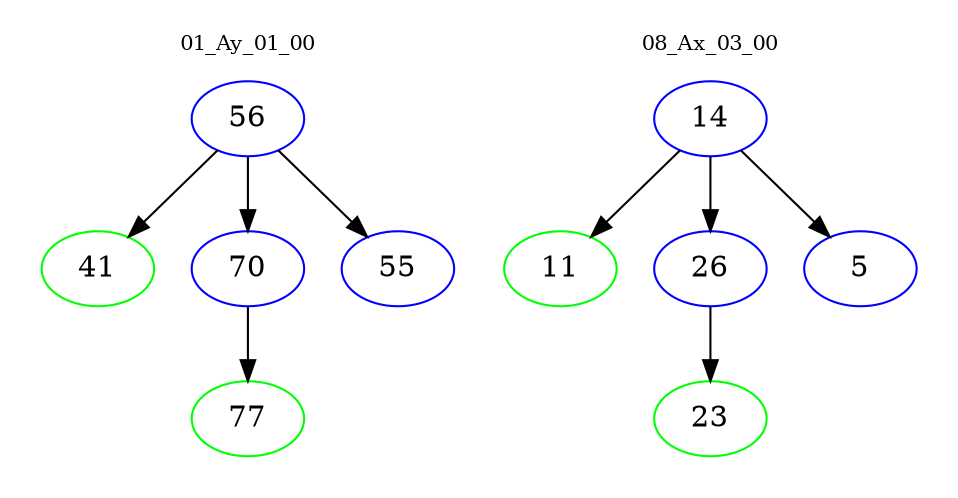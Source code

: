 digraph{
subgraph cluster_0 {
color = white
label = "01_Ay_01_00";
fontsize=10;
T0_56 [label="56", color="blue"]
T0_56 -> T0_41 [color="black"]
T0_41 [label="41", color="green"]
T0_56 -> T0_70 [color="black"]
T0_70 [label="70", color="blue"]
T0_70 -> T0_77 [color="black"]
T0_77 [label="77", color="green"]
T0_56 -> T0_55 [color="black"]
T0_55 [label="55", color="blue"]
}
subgraph cluster_1 {
color = white
label = "08_Ax_03_00";
fontsize=10;
T1_14 [label="14", color="blue"]
T1_14 -> T1_11 [color="black"]
T1_11 [label="11", color="green"]
T1_14 -> T1_26 [color="black"]
T1_26 [label="26", color="blue"]
T1_26 -> T1_23 [color="black"]
T1_23 [label="23", color="green"]
T1_14 -> T1_5 [color="black"]
T1_5 [label="5", color="blue"]
}
}
